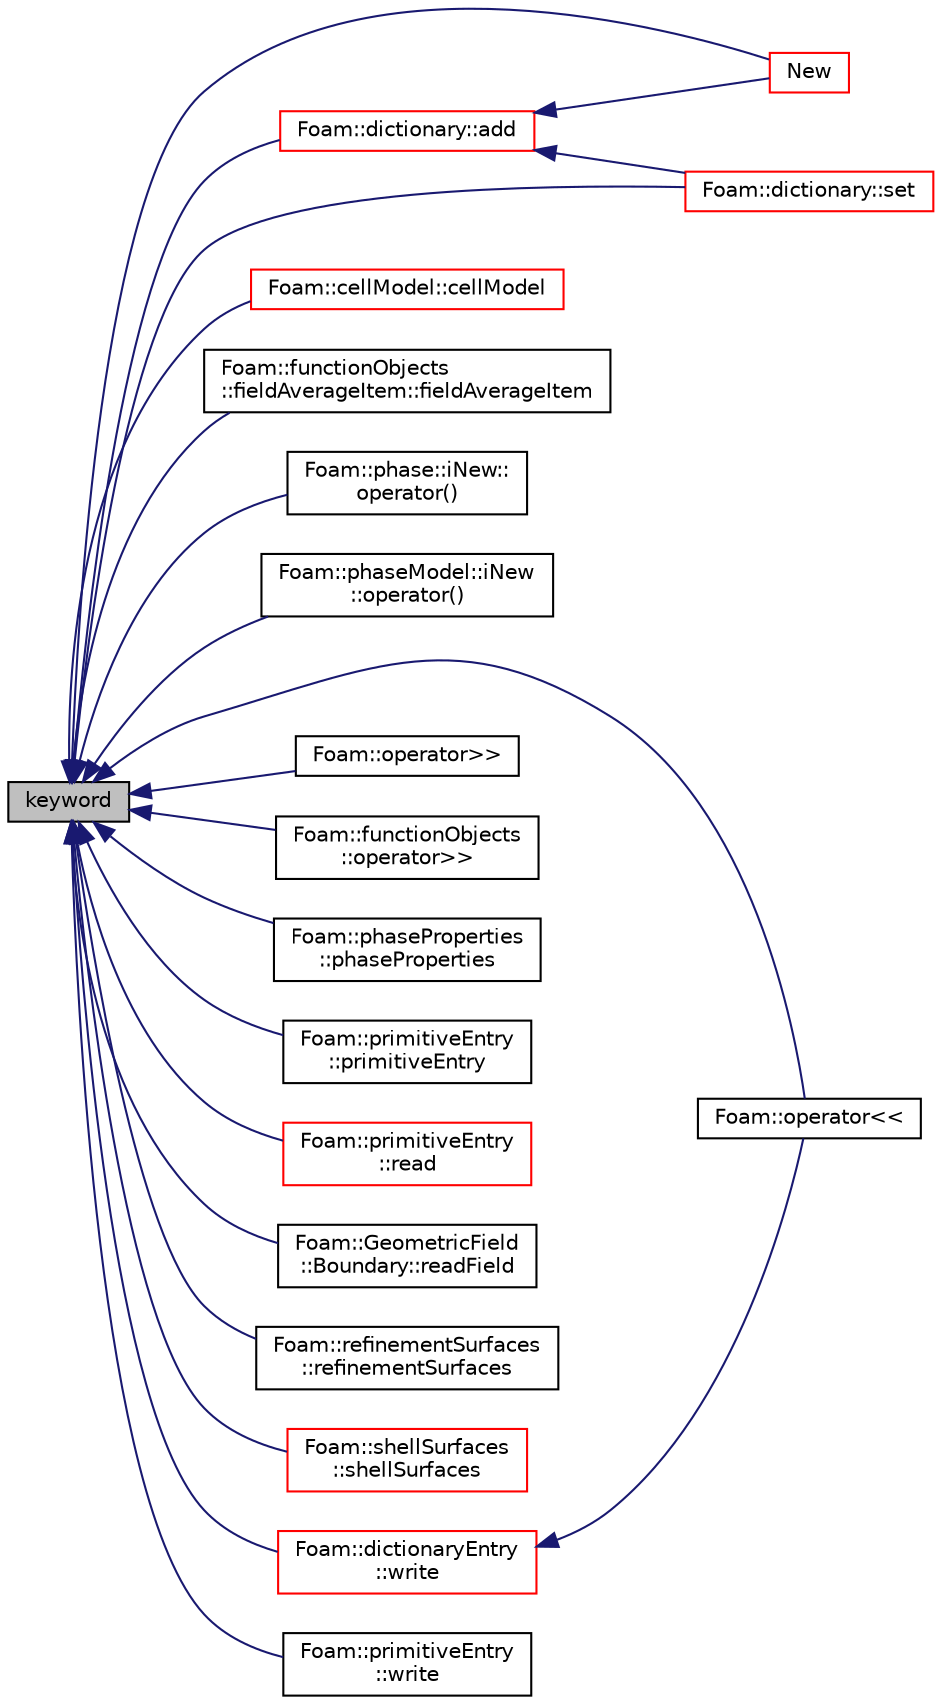 digraph "keyword"
{
  bgcolor="transparent";
  edge [fontname="Helvetica",fontsize="10",labelfontname="Helvetica",labelfontsize="10"];
  node [fontname="Helvetica",fontsize="10",shape=record];
  rankdir="LR";
  Node393 [label="keyword",height=0.2,width=0.4,color="black", fillcolor="grey75", style="filled", fontcolor="black"];
  Node393 -> Node394 [dir="back",color="midnightblue",fontsize="10",style="solid",fontname="Helvetica"];
  Node394 [label="Foam::dictionary::add",height=0.2,width=0.4,color="red",URL="$a27129.html#ac2ddcab42322c8d8af5e5830ab4d431b",tooltip="Add a new entry. "];
  Node394 -> Node965 [dir="back",color="midnightblue",fontsize="10",style="solid",fontname="Helvetica"];
  Node965 [label="New",height=0.2,width=0.4,color="red",URL="$a27137.html#a8a226a546ec766d55192e65b55f87715",tooltip="Construct from Istream and insert into dictionary. "];
  Node394 -> Node4774 [dir="back",color="midnightblue",fontsize="10",style="solid",fontname="Helvetica"];
  Node4774 [label="Foam::dictionary::set",height=0.2,width=0.4,color="red",URL="$a27129.html#a8396ca7a6d20d7aeebc8b1ac9e18460b",tooltip="Assign a new entry, overwrite any existing entry. "];
  Node393 -> Node1457 [dir="back",color="midnightblue",fontsize="10",style="solid",fontname="Helvetica"];
  Node1457 [label="Foam::cellModel::cellModel",height=0.2,width=0.4,color="red",URL="$a28349.html#a085357b9a0cf7ca32f77de1f1ac83d5f",tooltip="Construct from Istream. "];
  Node393 -> Node603 [dir="back",color="midnightblue",fontsize="10",style="solid",fontname="Helvetica"];
  Node603 [label="Foam::functionObjects\l::fieldAverageItem::fieldAverageItem",height=0.2,width=0.4,color="black",URL="$a24161.html#a03cb0966f132a5e1bdd813b9f347eaf3",tooltip="Construct from Istream. "];
  Node393 -> Node965 [dir="back",color="midnightblue",fontsize="10",style="solid",fontname="Helvetica"];
  Node393 -> Node5234 [dir="back",color="midnightblue",fontsize="10",style="solid",fontname="Helvetica"];
  Node5234 [label="Foam::phase::iNew::\loperator()",height=0.2,width=0.4,color="black",URL="$a33177.html#aed8668bb956ac4b56b7af5d3ccfad8a5"];
  Node393 -> Node5235 [dir="back",color="midnightblue",fontsize="10",style="solid",fontname="Helvetica"];
  Node5235 [label="Foam::phaseModel::iNew\l::operator()",height=0.2,width=0.4,color="black",URL="$a33021.html#ae76b2c1c03768c78d0240e9fc22f6033"];
  Node393 -> Node2502 [dir="back",color="midnightblue",fontsize="10",style="solid",fontname="Helvetica"];
  Node2502 [label="Foam::operator\<\<",height=0.2,width=0.4,color="black",URL="$a21851.html#ac10ae3e543f749f49f66f29cd3196a80"];
  Node393 -> Node1744 [dir="back",color="midnightblue",fontsize="10",style="solid",fontname="Helvetica"];
  Node1744 [label="Foam::operator\>\>",height=0.2,width=0.4,color="black",URL="$a21851.html#a52f05237ce9353f47f3af96e39c9ffe1"];
  Node393 -> Node604 [dir="back",color="midnightblue",fontsize="10",style="solid",fontname="Helvetica"];
  Node604 [label="Foam::functionObjects\l::operator\>\>",height=0.2,width=0.4,color="black",URL="$a21863.html#aa75808dc315a655560fc3b99c1dcea15"];
  Node393 -> Node627 [dir="back",color="midnightblue",fontsize="10",style="solid",fontname="Helvetica"];
  Node627 [label="Foam::phaseProperties\l::phaseProperties",height=0.2,width=0.4,color="black",URL="$a25081.html#a3b5b875ef8e2fad3fc424b37904a1446",tooltip="Construct from Istream. "];
  Node393 -> Node5236 [dir="back",color="midnightblue",fontsize="10",style="solid",fontname="Helvetica"];
  Node5236 [label="Foam::primitiveEntry\l::primitiveEntry",height=0.2,width=0.4,color="black",URL="$a27177.html#a19cbf4c2d66a5e53ac34e7c39012ce38",tooltip="Construct from keyword and a ITstream. "];
  Node393 -> Node1200 [dir="back",color="midnightblue",fontsize="10",style="solid",fontname="Helvetica"];
  Node1200 [label="Foam::primitiveEntry\l::read",height=0.2,width=0.4,color="red",URL="$a27177.html#aec631c08ab1cd21bac04fbc797c9c5fb",tooltip="Read tokens from the given stream. "];
  Node393 -> Node662 [dir="back",color="midnightblue",fontsize="10",style="solid",fontname="Helvetica"];
  Node662 [label="Foam::GeometricField\l::Boundary::readField",height=0.2,width=0.4,color="black",URL="$a27621.html#a3f719df03cac2568e710f1431a6c3af5",tooltip="Read the boundary field. "];
  Node393 -> Node2154 [dir="back",color="midnightblue",fontsize="10",style="solid",fontname="Helvetica"];
  Node2154 [label="Foam::refinementSurfaces\l::refinementSurfaces",height=0.2,width=0.4,color="black",URL="$a25881.html#a3eecea7df2307ad6efac0393c421de74",tooltip="Construct from surfaces and dictionary. "];
  Node393 -> Node4774 [dir="back",color="midnightblue",fontsize="10",style="solid",fontname="Helvetica"];
  Node393 -> Node2178 [dir="back",color="midnightblue",fontsize="10",style="solid",fontname="Helvetica"];
  Node2178 [label="Foam::shellSurfaces\l::shellSurfaces",height=0.2,width=0.4,color="red",URL="$a25889.html#a2c429cbb881bcc26360946abf9c5f3b9",tooltip="Construct from geometry and dictionary. "];
  Node393 -> Node2500 [dir="back",color="midnightblue",fontsize="10",style="solid",fontname="Helvetica"];
  Node2500 [label="Foam::dictionaryEntry\l::write",height=0.2,width=0.4,color="red",URL="$a27133.html#a293fdfec8bdfbd5c3913ab4c9f3454ff",tooltip="Write. "];
  Node2500 -> Node2502 [dir="back",color="midnightblue",fontsize="10",style="solid",fontname="Helvetica"];
  Node393 -> Node5237 [dir="back",color="midnightblue",fontsize="10",style="solid",fontname="Helvetica"];
  Node5237 [label="Foam::primitiveEntry\l::write",height=0.2,width=0.4,color="black",URL="$a27177.html#abba3093e9056aa1033a534c5f3df0a80",tooltip="Write, optionally with contents only (no keyword, etc) "];
}
